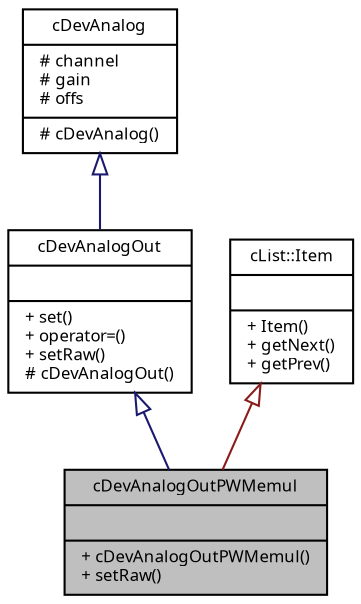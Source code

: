digraph "cDevAnalogOutPWMemul"
{
  edge [fontname="Sans",fontsize="8",labelfontname="Sans",labelfontsize="8"];
  node [fontname="Sans",fontsize="8",shape=record];
  Node1 [label="{cDevAnalogOutPWMemul\n||+ cDevAnalogOutPWMemul()\l+ setRaw()\l}",height=0.2,width=0.4,color="black", fillcolor="grey75", style="filled", fontcolor="black"];
  Node2 -> Node1 [dir="back",color="midnightblue",fontsize="8",style="solid",arrowtail="onormal",fontname="Sans"];
  Node2 [label="{cDevAnalogOut\n||+ set()\l+ operator=()\l+ setRaw()\l# cDevAnalogOut()\l}",height=0.2,width=0.4,color="black", fillcolor="white", style="filled",URL="$classc_dev_analog_out.html",tooltip="Abstract class for analog output devices. "];
  Node3 -> Node2 [dir="back",color="midnightblue",fontsize="8",style="solid",arrowtail="onormal",fontname="Sans"];
  Node3 [label="{cDevAnalog\n|# channel\l# gain\l# offs\l|# cDevAnalog()\l}",height=0.2,width=0.4,color="black", fillcolor="white", style="filled",URL="$classc_dev_analog.html",tooltip="Access to analog I/O devices. "];
  Node4 -> Node1 [dir="back",color="firebrick4",fontsize="8",style="solid",arrowtail="onormal",fontname="Sans"];
  Node4 [label="{cList::Item\n||+ Item()\l+ getNext()\l+ getPrev()\l}",height=0.2,width=0.4,color="black", fillcolor="white", style="filled",URL="$classc_list_1_1_item.html",tooltip="Base class for list items. "];
}
